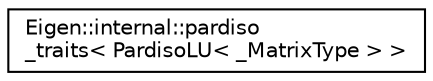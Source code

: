digraph "Graphical Class Hierarchy"
{
  edge [fontname="Helvetica",fontsize="10",labelfontname="Helvetica",labelfontsize="10"];
  node [fontname="Helvetica",fontsize="10",shape=record];
  rankdir="LR";
  Node1 [label="Eigen::internal::pardiso\l_traits\< PardisoLU\< _MatrixType \> \>",height=0.2,width=0.4,color="black", fillcolor="white", style="filled",URL="$struct_eigen_1_1internal_1_1pardiso__traits_3_01_pardiso_l_u_3_01___matrix_type_01_4_01_4.html"];
}
